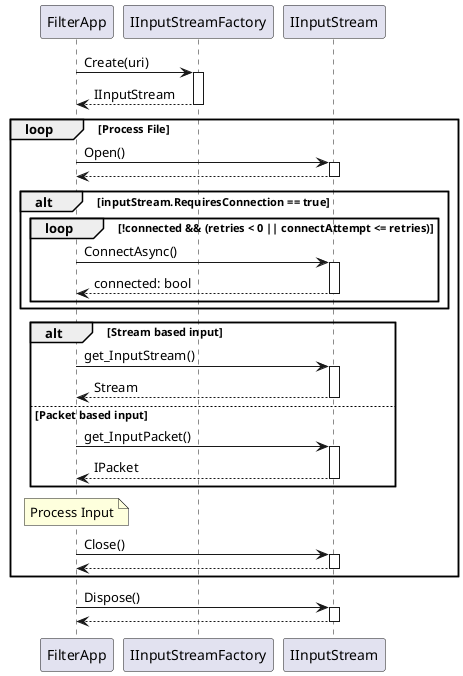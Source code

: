 @startuml Domain.InputStream_Sequence
autoactivate on

FilterApp -> IInputStreamFactory : Create(uri)
return IInputStream

loop Process File

    FilterApp -> IInputStream : Open()
    return

    alt inputStream.RequiresConnection == true

        loop !connected && (retries < 0 || connectAttempt <= retries)

            FilterApp -> IInputStream : ConnectAsync()
            return connected: bool

        end

    end

    alt Stream based input

        FilterApp -> IInputStream : get_InputStream()
        return Stream

    else Packet based input

        FilterApp -> IInputStream : get_InputPacket()
        return IPacket

    end

    note over FilterApp
        Process Input
    end note

    FilterApp -> IInputStream : Close()
    return

end

FilterApp -> IInputStream : Dispose()
return

@enduml